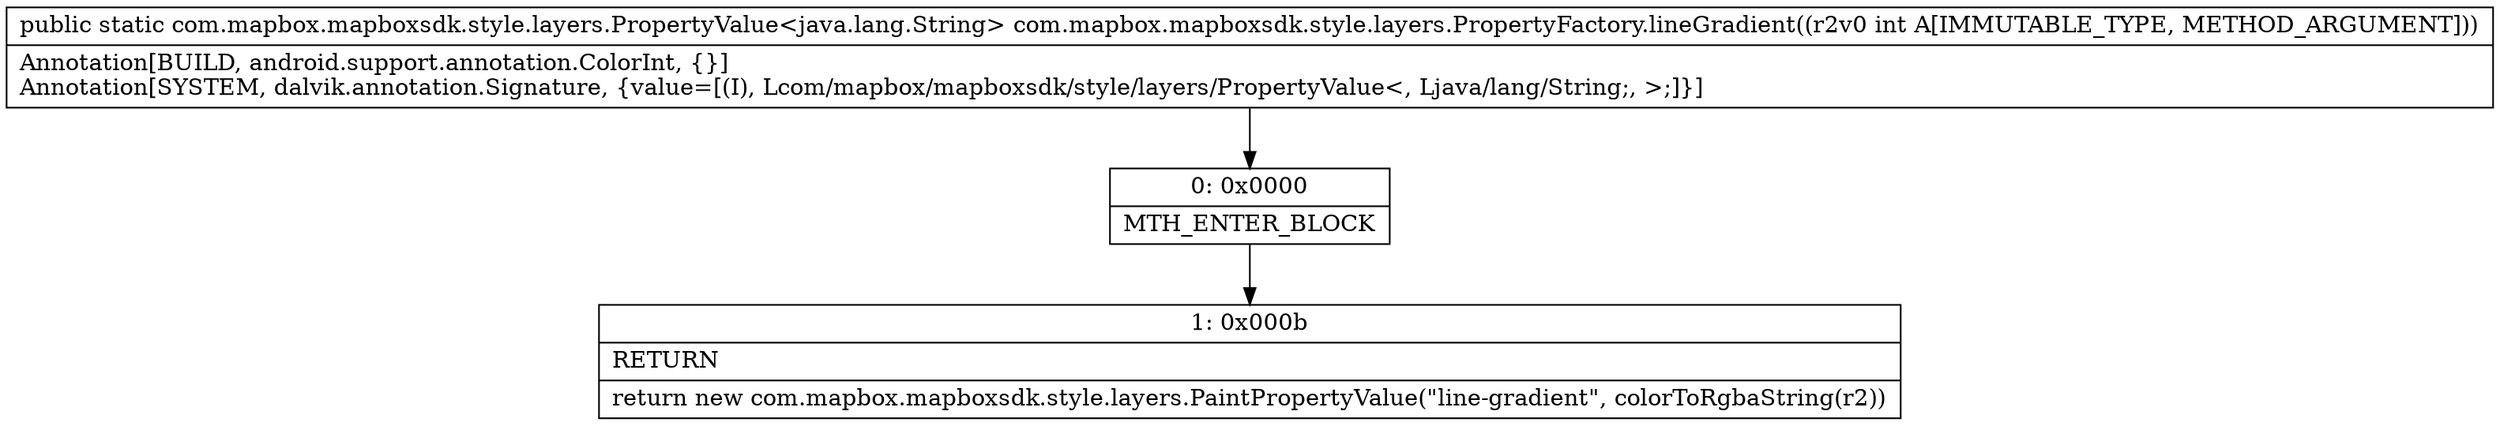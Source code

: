 digraph "CFG forcom.mapbox.mapboxsdk.style.layers.PropertyFactory.lineGradient(I)Lcom\/mapbox\/mapboxsdk\/style\/layers\/PropertyValue;" {
Node_0 [shape=record,label="{0\:\ 0x0000|MTH_ENTER_BLOCK\l}"];
Node_1 [shape=record,label="{1\:\ 0x000b|RETURN\l|return new com.mapbox.mapboxsdk.style.layers.PaintPropertyValue(\"line\-gradient\", colorToRgbaString(r2))\l}"];
MethodNode[shape=record,label="{public static com.mapbox.mapboxsdk.style.layers.PropertyValue\<java.lang.String\> com.mapbox.mapboxsdk.style.layers.PropertyFactory.lineGradient((r2v0 int A[IMMUTABLE_TYPE, METHOD_ARGUMENT]))  | Annotation[BUILD, android.support.annotation.ColorInt, \{\}]\lAnnotation[SYSTEM, dalvik.annotation.Signature, \{value=[(I), Lcom\/mapbox\/mapboxsdk\/style\/layers\/PropertyValue\<, Ljava\/lang\/String;, \>;]\}]\l}"];
MethodNode -> Node_0;
Node_0 -> Node_1;
}


